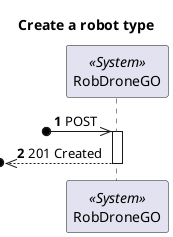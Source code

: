 @startuml
'https://plantuml.com/sequence-diagram

autonumber
skinparam packageStyle rect

title Create a robot type

participant "RobDroneGO" as Sys <<System>>

?o->> Sys : POST

activate Sys
?o<<-- Sys : 201 Created
deactivate Sys


@enduml
